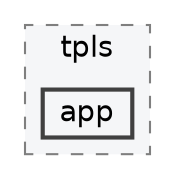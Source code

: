 digraph "E:/Bearsampp-development/sandbox/core/classes/tpls/app"
{
 // LATEX_PDF_SIZE
  bgcolor="transparent";
  edge [fontname=Helvetica,fontsize=14,labelfontname=Helvetica,labelfontsize=14];
  node [fontname=Helvetica,fontsize=14,shape=box,height=0.2,width=0.4];
  compound=true
  subgraph clusterdir_509ed5d2b442f0b88acb23374faa39ec {
    graph [ bgcolor="#f5f6f8", pencolor="grey50", label="tpls", fontname=Helvetica,fontsize=14 style="filled,dashed", URL="dir_509ed5d2b442f0b88acb23374faa39ec.html",tooltip=""]
  dir_fcc88c569f317c7829deff31294b9893 [label="app", fillcolor="#f5f6f8", color="grey25", style="filled,bold", URL="dir_fcc88c569f317c7829deff31294b9893.html",tooltip=""];
  }
}
